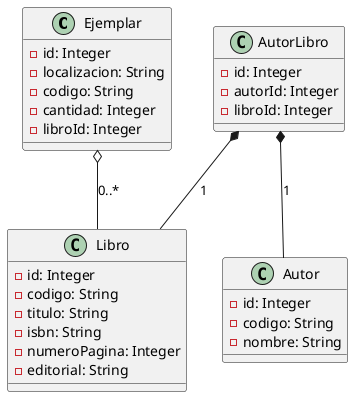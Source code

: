 @startuml

class Ejemplar {
  -id: Integer
  -localizacion: String
  -codigo: String
  -cantidad: Integer
  -libroId: Integer
}

class Autor {
  -id: Integer
  -codigo: String
  -nombre: String
}

class Libro {
  -id: Integer
  -codigo: String
  -titulo: String
  -isbn: String
  -numeroPagina: Integer
  -editorial: String
}

class AutorLibro {
  -id: Integer
  -autorId: Integer
  -libroId: Integer
}

Ejemplar o-- Libro : "0..*"
AutorLibro *-- Autor : "1"
AutorLibro *-- Libro : "1"

@enduml
